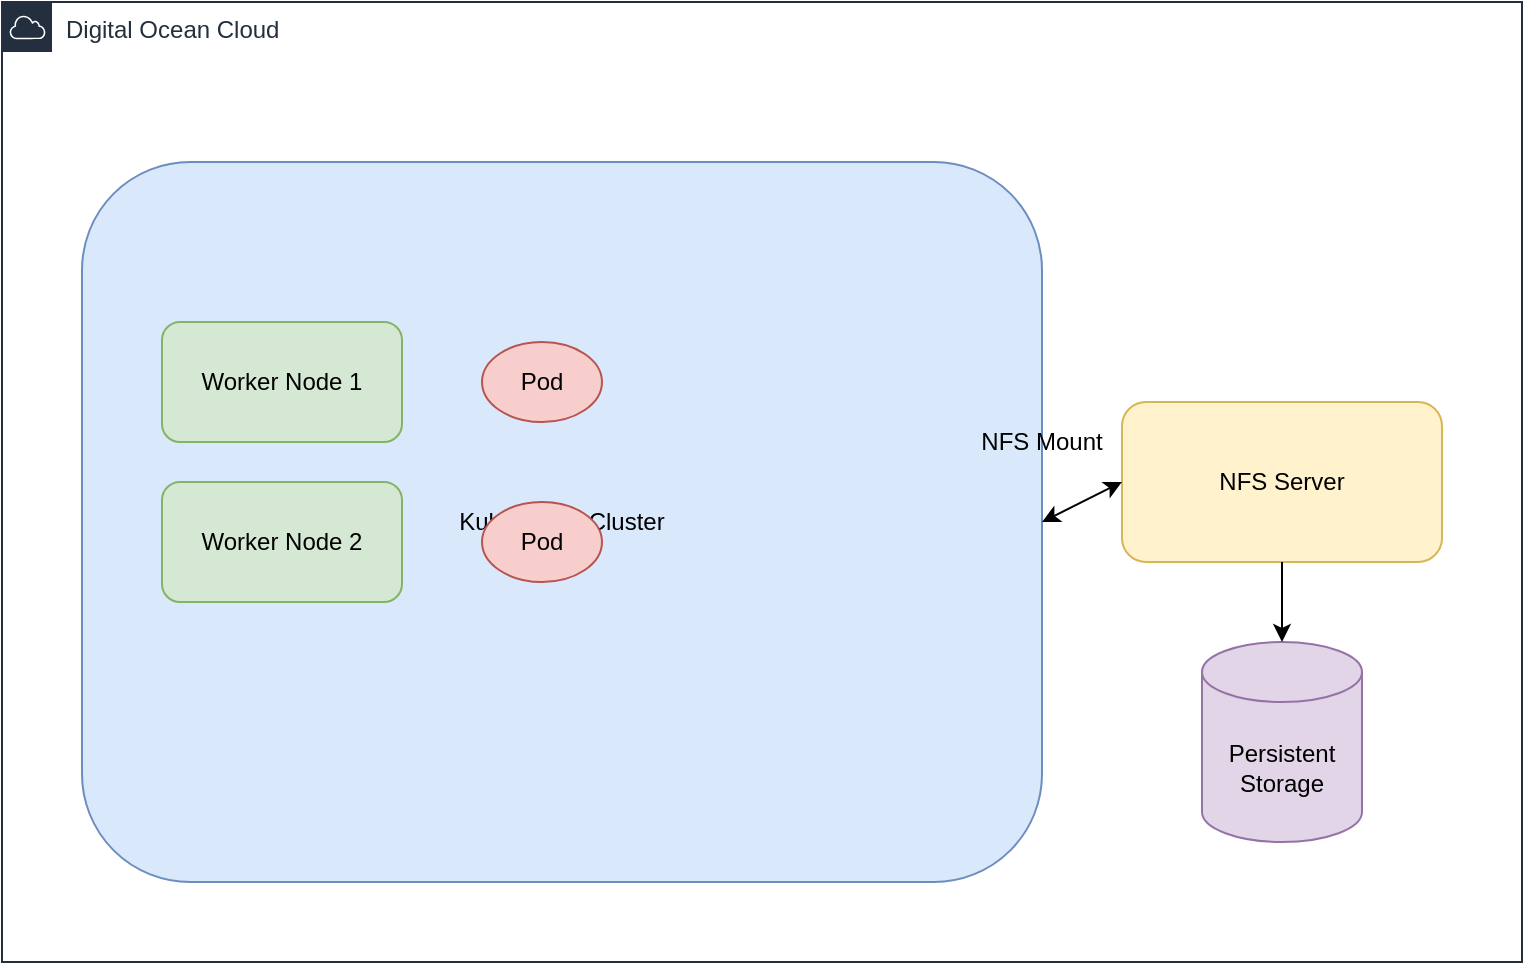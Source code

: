 <?xml version="1.0" encoding="UTF-8"?>
<mxfile version="21.6.6">
  <diagram id="architecture-diagram" name="Arquitetura NFS Kubernetes">
    <mxGraphModel dx="1422" dy="798" grid="1" gridSize="10" guides="1" tooltips="1" connect="1" arrows="1" fold="1" page="1" pageScale="1" pageWidth="827" pageHeight="1169" math="0" shadow="0">
      <root>
        <mxCell id="0" />
        <mxCell id="1" parent="0" />
        
        <!-- Digital Ocean Cloud -->
        <mxCell id="2" value="Digital Ocean Cloud" style="points=[[0,0],[0.25,0],[0.5,0],[0.75,0],[1,0],[1,0.25],[1,0.5],[1,0.75],[1,1],[0.75,1],[0.5,1],[0.25,1],[0,1],[0,0.75],[0,0.5],[0,0.25]];outlineConnect=0;gradientColor=none;html=1;whiteSpace=wrap;fontSize=12;fontStyle=0;container=1;pointerEvents=0;collapsible=0;recursiveResize=0;shape=mxgraph.aws4.group;grIcon=mxgraph.aws4.group_aws_cloud;strokeColor=#232F3E;fillColor=none;verticalAlign=top;align=left;spacingLeft=30;fontColor=#232F3E;dashed=0;" vertex="1" parent="1">
          <mxGeometry x="40" y="40" width="760" height="480" as="geometry" />
        </mxCell>
        
        <!-- Kubernetes Cluster -->
        <mxCell id="3" value="Kubernetes Cluster" style="rounded=1;whiteSpace=wrap;html=1;fillColor=#dae8fc;strokeColor=#6c8ebf;" vertex="1" parent="2">
          <mxGeometry x="40" y="80" width="480" height="360" as="geometry" />
        </mxCell>
        
        <!-- Worker Nodes -->
        <mxCell id="4" value="Worker Node 1" style="rounded=1;whiteSpace=wrap;html=1;fillColor=#d5e8d4;strokeColor=#82b366;" vertex="1" parent="2">
          <mxGeometry x="80" y="160" width="120" height="60" as="geometry" />
        </mxCell>
        
        <mxCell id="5" value="Worker Node 2" style="rounded=1;whiteSpace=wrap;html=1;fillColor=#d5e8d4;strokeColor=#82b366;" vertex="1" parent="2">
          <mxGeometry x="80" y="240" width="120" height="60" as="geometry" />
        </mxCell>
        
        <!-- NFS Server -->
        <mxCell id="6" value="NFS Server" style="rounded=1;whiteSpace=wrap;html=1;fillColor=#fff2cc;strokeColor=#d6b656;" vertex="1" parent="2">
          <mxGeometry x="560" y="200" width="160" height="80" as="geometry" />
        </mxCell>
        
        <!-- Connections -->
        <mxCell id="7" value="" style="endArrow=classic;startArrow=classic;html=1;rounded=0;exitX=1;exitY=0.5;exitDx=0;exitDy=0;entryX=0;entryY=0.5;entryDx=0;entryDy=0;" edge="1" parent="2" source="3" target="6">
          <mxGeometry width="50" height="50" relative="1" as="geometry">
            <mxPoint x="390" y="270" as="sourcePoint" />
            <mxPoint x="440" y="220" as="targetPoint" />
          </mxGeometry>
        </mxCell>
        
        <!-- Labels -->
        <mxCell id="8" value="NFS Mount" style="text;html=1;strokeColor=none;fillColor=none;align=center;verticalAlign=middle;whiteSpace=wrap;rounded=0;" vertex="1" parent="2">
          <mxGeometry x="480" y="210" width="80" height="20" as="geometry" />
        </mxCell>
        
        <!-- Pods -->
        <mxCell id="9" value="Pod" style="ellipse;whiteSpace=wrap;html=1;fillColor=#f8cecc;strokeColor=#b85450;" vertex="1" parent="2">
          <mxGeometry x="240" y="170" width="60" height="40" as="geometry" />
        </mxCell>
        
        <mxCell id="10" value="Pod" style="ellipse;whiteSpace=wrap;html=1;fillColor=#f8cecc;strokeColor=#b85450;" vertex="1" parent="2">
          <mxGeometry x="240" y="250" width="60" height="40" as="geometry" />
        </mxCell>
        
        <!-- Storage -->
        <mxCell id="11" value="Persistent Storage" style="shape=cylinder3;whiteSpace=wrap;html=1;boundedLbl=1;backgroundOutline=1;size=15;fillColor=#e1d5e7;strokeColor=#9673a6;" vertex="1" parent="2">
          <mxGeometry x="600" y="320" width="80" height="100" as="geometry" />
        </mxCell>
        
        <!-- Connection to Storage -->
        <mxCell id="12" value="" style="endArrow=classic;html=1;rounded=0;exitX=0.5;exitY=1;exitDx=0;exitDy=0;entryX=0.5;entryY=0;entryDx=0;entryDy=0;entryPerimeter=0;" edge="1" parent="2" source="6" target="11">
          <mxGeometry width="50" height="50" relative="1" as="geometry">
            <mxPoint x="390" y="270" as="sourcePoint" />
            <mxPoint x="440" y="220" as="targetPoint" />
          </mxGeometry>
        </mxCell>
      </root>
    </mxGraphModel>
  </diagram>
</mxfile>
